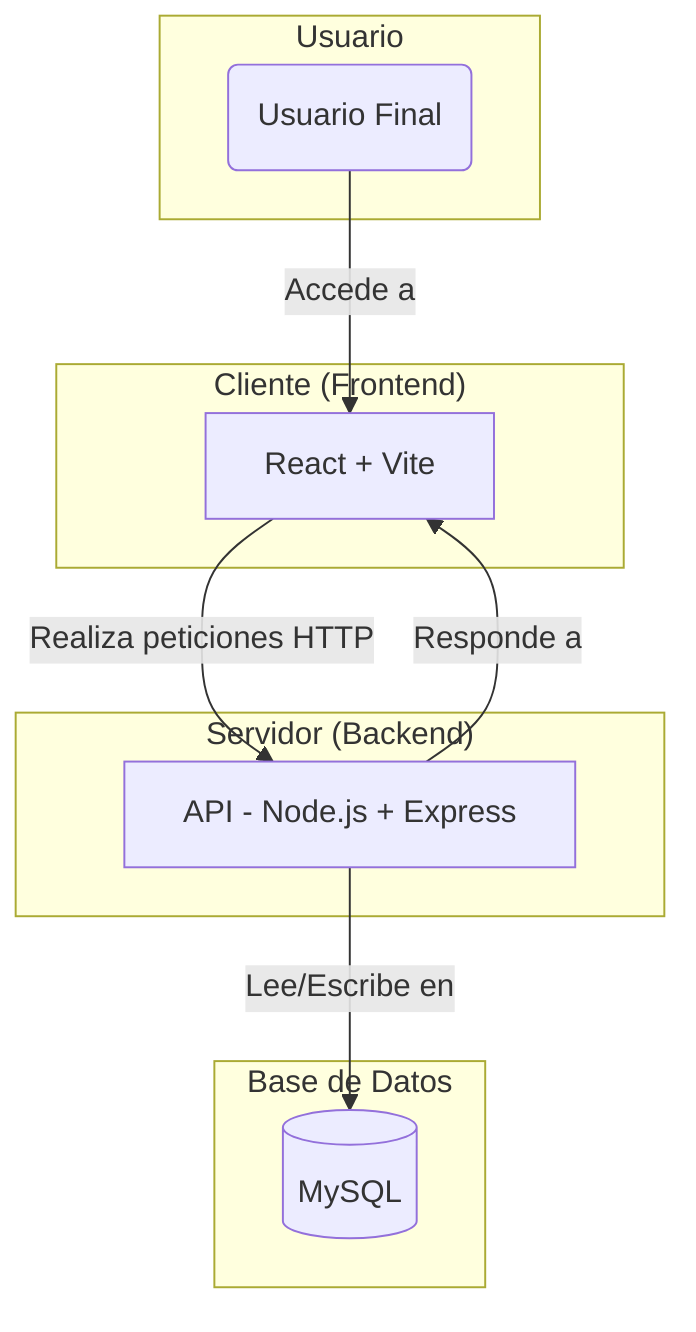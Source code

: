 graph TD
    subgraph "Usuario"
        U(Usuario Final)
    end

    subgraph "Cliente (Frontend)"
        direction LR
        C["React + Vite"]
    end

    subgraph "Servidor (Backend)"
        direction LR
        A["API - Node.js + Express"]
    end

    subgraph "Base de Datos"
        direction LR
        DB[(MySQL)]
    end

    U -->|Accede a| C
    C -->|"Realiza peticiones HTTP"| A
    A -->|"Lee/Escribe en"| DB
    A -->|"Responde a"| C
